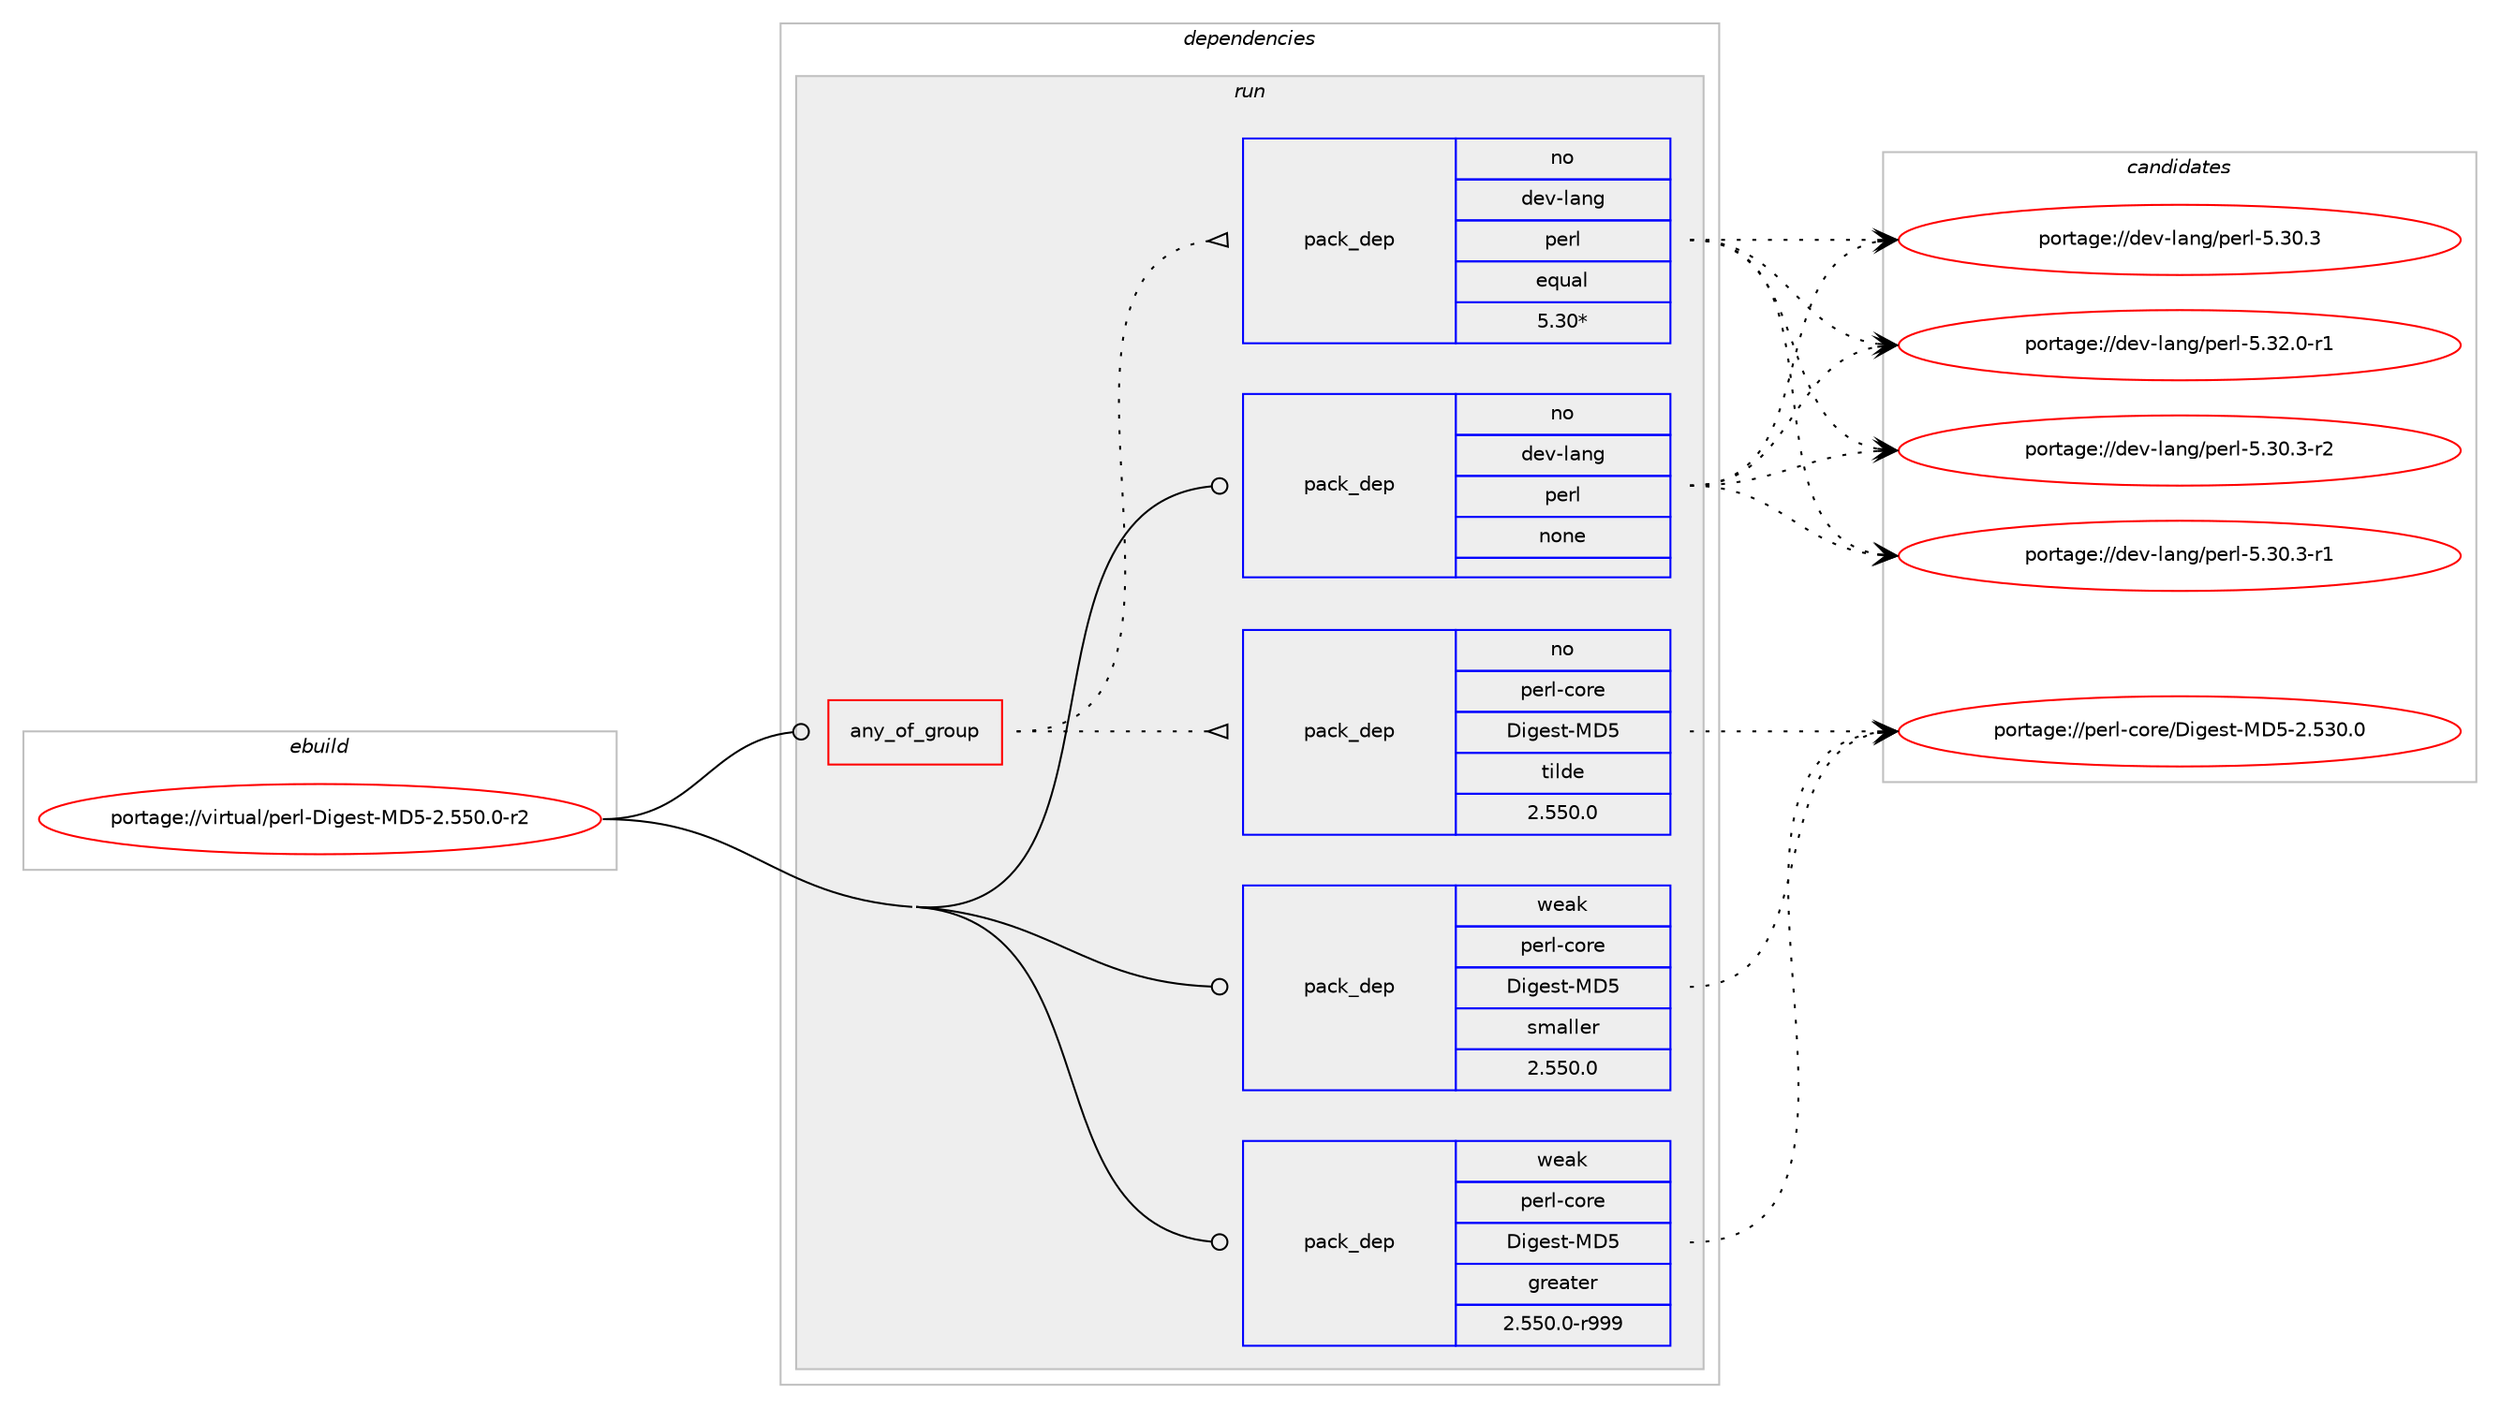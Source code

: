 digraph prolog {

# *************
# Graph options
# *************

newrank=true;
concentrate=true;
compound=true;
graph [rankdir=LR,fontname=Helvetica,fontsize=10,ranksep=1.5];#, ranksep=2.5, nodesep=0.2];
edge  [arrowhead=vee];
node  [fontname=Helvetica,fontsize=10];

# **********
# The ebuild
# **********

subgraph cluster_leftcol {
color=gray;
label=<<i>ebuild</i>>;
id [label="portage://virtual/perl-Digest-MD5-2.550.0-r2", color=red, width=4, href="../virtual/perl-Digest-MD5-2.550.0-r2.svg"];
}

# ****************
# The dependencies
# ****************

subgraph cluster_midcol {
color=gray;
label=<<i>dependencies</i>>;
subgraph cluster_compile {
fillcolor="#eeeeee";
style=filled;
label=<<i>compile</i>>;
}
subgraph cluster_compileandrun {
fillcolor="#eeeeee";
style=filled;
label=<<i>compile and run</i>>;
}
subgraph cluster_run {
fillcolor="#eeeeee";
style=filled;
label=<<i>run</i>>;
subgraph any95 {
dependency2195 [label=<<TABLE BORDER="0" CELLBORDER="1" CELLSPACING="0" CELLPADDING="4"><TR><TD CELLPADDING="10">any_of_group</TD></TR></TABLE>>, shape=none, color=red];subgraph pack1800 {
dependency2196 [label=<<TABLE BORDER="0" CELLBORDER="1" CELLSPACING="0" CELLPADDING="4" WIDTH="220"><TR><TD ROWSPAN="6" CELLPADDING="30">pack_dep</TD></TR><TR><TD WIDTH="110">no</TD></TR><TR><TD>dev-lang</TD></TR><TR><TD>perl</TD></TR><TR><TD>equal</TD></TR><TR><TD>5.30*</TD></TR></TABLE>>, shape=none, color=blue];
}
dependency2195:e -> dependency2196:w [weight=20,style="dotted",arrowhead="oinv"];
subgraph pack1801 {
dependency2197 [label=<<TABLE BORDER="0" CELLBORDER="1" CELLSPACING="0" CELLPADDING="4" WIDTH="220"><TR><TD ROWSPAN="6" CELLPADDING="30">pack_dep</TD></TR><TR><TD WIDTH="110">no</TD></TR><TR><TD>perl-core</TD></TR><TR><TD>Digest-MD5</TD></TR><TR><TD>tilde</TD></TR><TR><TD>2.550.0</TD></TR></TABLE>>, shape=none, color=blue];
}
dependency2195:e -> dependency2197:w [weight=20,style="dotted",arrowhead="oinv"];
}
id:e -> dependency2195:w [weight=20,style="solid",arrowhead="odot"];
subgraph pack1802 {
dependency2198 [label=<<TABLE BORDER="0" CELLBORDER="1" CELLSPACING="0" CELLPADDING="4" WIDTH="220"><TR><TD ROWSPAN="6" CELLPADDING="30">pack_dep</TD></TR><TR><TD WIDTH="110">no</TD></TR><TR><TD>dev-lang</TD></TR><TR><TD>perl</TD></TR><TR><TD>none</TD></TR><TR><TD></TD></TR></TABLE>>, shape=none, color=blue];
}
id:e -> dependency2198:w [weight=20,style="solid",arrowhead="odot"];
subgraph pack1803 {
dependency2199 [label=<<TABLE BORDER="0" CELLBORDER="1" CELLSPACING="0" CELLPADDING="4" WIDTH="220"><TR><TD ROWSPAN="6" CELLPADDING="30">pack_dep</TD></TR><TR><TD WIDTH="110">weak</TD></TR><TR><TD>perl-core</TD></TR><TR><TD>Digest-MD5</TD></TR><TR><TD>greater</TD></TR><TR><TD>2.550.0-r999</TD></TR></TABLE>>, shape=none, color=blue];
}
id:e -> dependency2199:w [weight=20,style="solid",arrowhead="odot"];
subgraph pack1804 {
dependency2200 [label=<<TABLE BORDER="0" CELLBORDER="1" CELLSPACING="0" CELLPADDING="4" WIDTH="220"><TR><TD ROWSPAN="6" CELLPADDING="30">pack_dep</TD></TR><TR><TD WIDTH="110">weak</TD></TR><TR><TD>perl-core</TD></TR><TR><TD>Digest-MD5</TD></TR><TR><TD>smaller</TD></TR><TR><TD>2.550.0</TD></TR></TABLE>>, shape=none, color=blue];
}
id:e -> dependency2200:w [weight=20,style="solid",arrowhead="odot"];
}
}

# **************
# The candidates
# **************

subgraph cluster_choices {
rank=same;
color=gray;
label=<<i>candidates</i>>;

subgraph choice1800 {
color=black;
nodesep=1;
choice100101118451089711010347112101114108455346515046484511449 [label="portage://dev-lang/perl-5.32.0-r1", color=red, width=4,href="../dev-lang/perl-5.32.0-r1.svg"];
choice100101118451089711010347112101114108455346514846514511450 [label="portage://dev-lang/perl-5.30.3-r2", color=red, width=4,href="../dev-lang/perl-5.30.3-r2.svg"];
choice100101118451089711010347112101114108455346514846514511449 [label="portage://dev-lang/perl-5.30.3-r1", color=red, width=4,href="../dev-lang/perl-5.30.3-r1.svg"];
choice10010111845108971101034711210111410845534651484651 [label="portage://dev-lang/perl-5.30.3", color=red, width=4,href="../dev-lang/perl-5.30.3.svg"];
dependency2196:e -> choice100101118451089711010347112101114108455346515046484511449:w [style=dotted,weight="100"];
dependency2196:e -> choice100101118451089711010347112101114108455346514846514511450:w [style=dotted,weight="100"];
dependency2196:e -> choice100101118451089711010347112101114108455346514846514511449:w [style=dotted,weight="100"];
dependency2196:e -> choice10010111845108971101034711210111410845534651484651:w [style=dotted,weight="100"];
}
subgraph choice1801 {
color=black;
nodesep=1;
choice11210111410845991111141014768105103101115116457768534550465351484648 [label="portage://perl-core/Digest-MD5-2.530.0", color=red, width=4,href="../perl-core/Digest-MD5-2.530.0.svg"];
dependency2197:e -> choice11210111410845991111141014768105103101115116457768534550465351484648:w [style=dotted,weight="100"];
}
subgraph choice1802 {
color=black;
nodesep=1;
choice100101118451089711010347112101114108455346515046484511449 [label="portage://dev-lang/perl-5.32.0-r1", color=red, width=4,href="../dev-lang/perl-5.32.0-r1.svg"];
choice100101118451089711010347112101114108455346514846514511450 [label="portage://dev-lang/perl-5.30.3-r2", color=red, width=4,href="../dev-lang/perl-5.30.3-r2.svg"];
choice100101118451089711010347112101114108455346514846514511449 [label="portage://dev-lang/perl-5.30.3-r1", color=red, width=4,href="../dev-lang/perl-5.30.3-r1.svg"];
choice10010111845108971101034711210111410845534651484651 [label="portage://dev-lang/perl-5.30.3", color=red, width=4,href="../dev-lang/perl-5.30.3.svg"];
dependency2198:e -> choice100101118451089711010347112101114108455346515046484511449:w [style=dotted,weight="100"];
dependency2198:e -> choice100101118451089711010347112101114108455346514846514511450:w [style=dotted,weight="100"];
dependency2198:e -> choice100101118451089711010347112101114108455346514846514511449:w [style=dotted,weight="100"];
dependency2198:e -> choice10010111845108971101034711210111410845534651484651:w [style=dotted,weight="100"];
}
subgraph choice1803 {
color=black;
nodesep=1;
choice11210111410845991111141014768105103101115116457768534550465351484648 [label="portage://perl-core/Digest-MD5-2.530.0", color=red, width=4,href="../perl-core/Digest-MD5-2.530.0.svg"];
dependency2199:e -> choice11210111410845991111141014768105103101115116457768534550465351484648:w [style=dotted,weight="100"];
}
subgraph choice1804 {
color=black;
nodesep=1;
choice11210111410845991111141014768105103101115116457768534550465351484648 [label="portage://perl-core/Digest-MD5-2.530.0", color=red, width=4,href="../perl-core/Digest-MD5-2.530.0.svg"];
dependency2200:e -> choice11210111410845991111141014768105103101115116457768534550465351484648:w [style=dotted,weight="100"];
}
}

}
